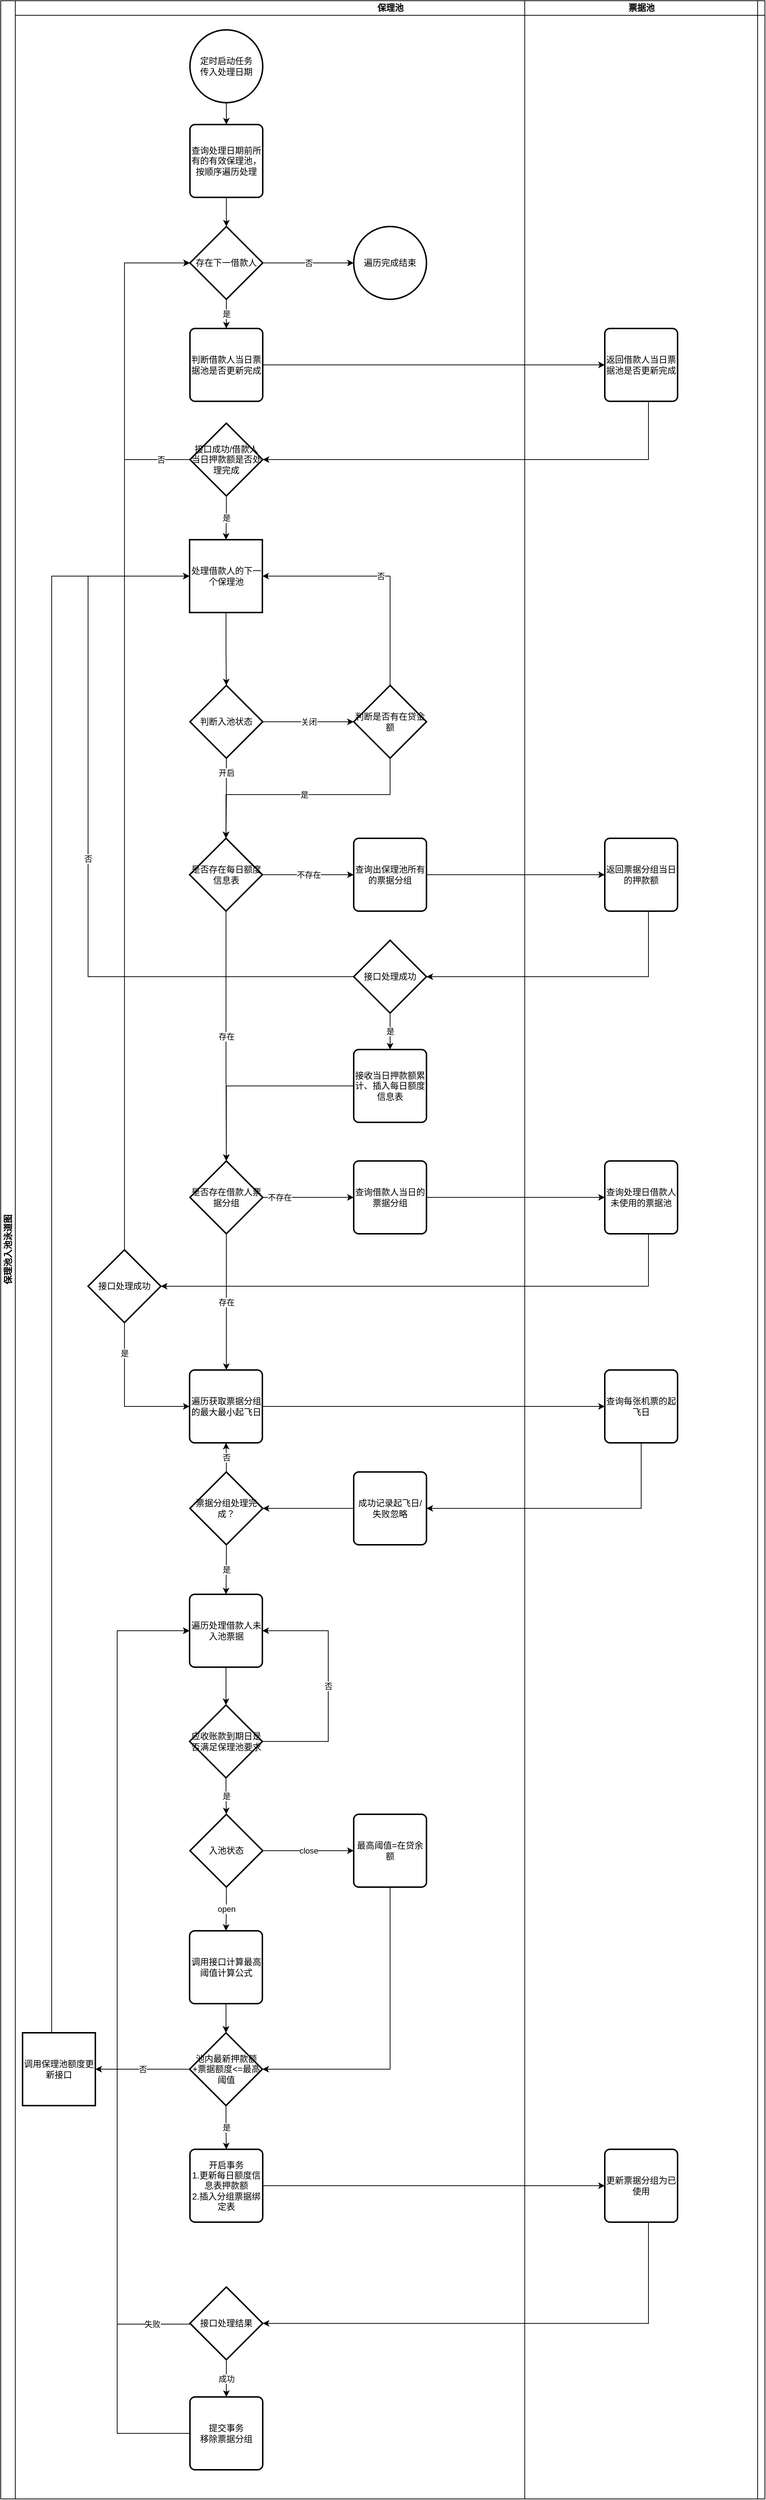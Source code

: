 <mxfile version="12.2.3" type="github" pages="1">
  <diagram id="7cnH-NnOfo04mb4Lqo_o" name="第 1 页">
    <mxGraphModel dx="2260" dy="1171" grid="1" gridSize="10" guides="1" tooltips="1" connect="1" arrows="1" fold="1" page="1" pageScale="1" pageWidth="827" pageHeight="1169" math="0" shadow="0">
      <root>
        <mxCell id="0"/>
        <mxCell id="1" parent="0"/>
        <mxCell id="x9DU3GrfOK3XYPjq0_lk-3" value="保理池入池泳道图" style="swimlane;html=1;childLayout=stackLayout;resizeParent=1;resizeParentMax=0;startSize=20;horizontal=0;horizontalStack=1;" parent="1" vertex="1">
          <mxGeometry x="110" y="60" width="1050" height="3430" as="geometry"/>
        </mxCell>
        <mxCell id="x9DU3GrfOK3XYPjq0_lk-4" value="保理池" style="swimlane;html=1;startSize=20;" parent="x9DU3GrfOK3XYPjq0_lk-3" vertex="1">
          <mxGeometry x="20" width="1030" height="3430" as="geometry"/>
        </mxCell>
        <mxCell id="x9DU3GrfOK3XYPjq0_lk-11" value="" style="edgeStyle=orthogonalEdgeStyle;rounded=0;orthogonalLoop=1;jettySize=auto;html=1;" parent="x9DU3GrfOK3XYPjq0_lk-4" source="x9DU3GrfOK3XYPjq0_lk-9" target="x9DU3GrfOK3XYPjq0_lk-10" edge="1">
          <mxGeometry relative="1" as="geometry"/>
        </mxCell>
        <mxCell id="x9DU3GrfOK3XYPjq0_lk-9" value="定时启动任务&lt;br&gt;传入处理日期" style="strokeWidth=2;html=1;shape=mxgraph.flowchart.start_2;whiteSpace=wrap;" parent="x9DU3GrfOK3XYPjq0_lk-4" vertex="1">
          <mxGeometry x="240" y="40" width="100" height="100" as="geometry"/>
        </mxCell>
        <mxCell id="Mn_wr89FNonFCgA3KKPW-10" value="" style="edgeStyle=orthogonalEdgeStyle;rounded=0;orthogonalLoop=1;jettySize=auto;html=1;" edge="1" parent="x9DU3GrfOK3XYPjq0_lk-4" source="x9DU3GrfOK3XYPjq0_lk-10" target="Mn_wr89FNonFCgA3KKPW-9">
          <mxGeometry relative="1" as="geometry"/>
        </mxCell>
        <mxCell id="x9DU3GrfOK3XYPjq0_lk-10" value="查询处理日期前所有的有效保理池，按顺序遍历处理" style="rounded=1;whiteSpace=wrap;html=1;absoluteArcSize=1;arcSize=14;strokeWidth=2;fontFamily=Helvetica;fontSize=12;fontColor=#000000;align=center;strokeColor=#000000;fillColor=#ffffff;" parent="x9DU3GrfOK3XYPjq0_lk-4" vertex="1">
          <mxGeometry x="240" y="170" width="100" height="100" as="geometry"/>
        </mxCell>
        <mxCell id="Mn_wr89FNonFCgA3KKPW-20" value="遍历完成结束" style="ellipse;whiteSpace=wrap;html=1;aspect=fixed;fontFamily=Helvetica;fontSize=12;fontColor=#000000;align=center;strokeColor=#000000;strokeWidth=2;fillColor=#ffffff;" vertex="1" parent="x9DU3GrfOK3XYPjq0_lk-4">
          <mxGeometry x="465" y="310" width="100" height="100" as="geometry"/>
        </mxCell>
        <mxCell id="Mn_wr89FNonFCgA3KKPW-11" value="是" style="edgeStyle=orthogonalEdgeStyle;rounded=0;orthogonalLoop=1;jettySize=auto;html=1;" edge="1" parent="x9DU3GrfOK3XYPjq0_lk-4" source="Mn_wr89FNonFCgA3KKPW-9" target="Mn_wr89FNonFCgA3KKPW-4">
          <mxGeometry relative="1" as="geometry"/>
        </mxCell>
        <mxCell id="Mn_wr89FNonFCgA3KKPW-22" value="否" style="edgeStyle=orthogonalEdgeStyle;rounded=0;orthogonalLoop=1;jettySize=auto;html=1;" edge="1" parent="x9DU3GrfOK3XYPjq0_lk-4" source="Mn_wr89FNonFCgA3KKPW-9" target="Mn_wr89FNonFCgA3KKPW-20">
          <mxGeometry relative="1" as="geometry"/>
        </mxCell>
        <mxCell id="Mn_wr89FNonFCgA3KKPW-9" value="存在下一借款人" style="rhombus;whiteSpace=wrap;html=1;fontFamily=Helvetica;fontSize=12;fontColor=#000000;align=center;strokeColor=#000000;strokeWidth=2;fillColor=#ffffff;" vertex="1" parent="x9DU3GrfOK3XYPjq0_lk-4">
          <mxGeometry x="240" y="310" width="100" height="100" as="geometry"/>
        </mxCell>
        <mxCell id="wWLqrKQLSOyKj97jagOg-4" value="关闭" style="edgeStyle=orthogonalEdgeStyle;rounded=0;orthogonalLoop=1;jettySize=auto;html=1;" parent="x9DU3GrfOK3XYPjq0_lk-4" source="wWLqrKQLSOyKj97jagOg-1" target="wWLqrKQLSOyKj97jagOg-3" edge="1">
          <mxGeometry relative="1" as="geometry"/>
        </mxCell>
        <mxCell id="wWLqrKQLSOyKj97jagOg-32" value="开启" style="edgeStyle=orthogonalEdgeStyle;rounded=0;orthogonalLoop=1;jettySize=auto;html=1;" parent="x9DU3GrfOK3XYPjq0_lk-4" source="wWLqrKQLSOyKj97jagOg-1" target="wWLqrKQLSOyKj97jagOg-31" edge="1">
          <mxGeometry y="-35" relative="1" as="geometry">
            <mxPoint x="35" y="-35" as="offset"/>
          </mxGeometry>
        </mxCell>
        <mxCell id="wWLqrKQLSOyKj97jagOg-1" value="判断入池状态" style="strokeWidth=2;html=1;shape=mxgraph.flowchart.decision;whiteSpace=wrap;fontFamily=Helvetica;fontSize=12;fontColor=#000000;align=center;strokeColor=#000000;fillColor=#ffffff;" parent="x9DU3GrfOK3XYPjq0_lk-4" vertex="1">
          <mxGeometry x="240" y="940" width="100" height="100" as="geometry"/>
        </mxCell>
        <mxCell id="wWLqrKQLSOyKj97jagOg-56" value="不存在" style="edgeStyle=orthogonalEdgeStyle;rounded=0;orthogonalLoop=1;jettySize=auto;html=1;" parent="x9DU3GrfOK3XYPjq0_lk-4" source="wWLqrKQLSOyKj97jagOg-31" target="wWLqrKQLSOyKj97jagOg-55" edge="1">
          <mxGeometry relative="1" as="geometry">
            <Array as="points">
              <mxPoint x="500" y="1200"/>
            </Array>
          </mxGeometry>
        </mxCell>
        <mxCell id="wWLqrKQLSOyKj97jagOg-98" value="存在" style="edgeStyle=orthogonalEdgeStyle;rounded=0;orthogonalLoop=1;jettySize=auto;html=1;" parent="x9DU3GrfOK3XYPjq0_lk-4" source="wWLqrKQLSOyKj97jagOg-31" target="wWLqrKQLSOyKj97jagOg-90" edge="1">
          <mxGeometry relative="1" as="geometry">
            <Array as="points">
              <mxPoint x="290" y="1460"/>
              <mxPoint x="290" y="1460"/>
            </Array>
          </mxGeometry>
        </mxCell>
        <mxCell id="wWLqrKQLSOyKj97jagOg-31" value="是否存在每日额度信息表" style="strokeWidth=2;html=1;shape=mxgraph.flowchart.decision;whiteSpace=wrap;fontFamily=Helvetica;fontSize=12;fontColor=#000000;align=center;strokeColor=#000000;fillColor=#ffffff;" parent="x9DU3GrfOK3XYPjq0_lk-4" vertex="1">
          <mxGeometry x="239.5" y="1150" width="100" height="100" as="geometry"/>
        </mxCell>
        <mxCell id="wWLqrKQLSOyKj97jagOg-55" value="查询出保理池所有的票据分组" style="rounded=1;whiteSpace=wrap;html=1;absoluteArcSize=1;arcSize=14;strokeWidth=2;fontFamily=Helvetica;fontSize=12;fontColor=#000000;align=center;strokeColor=#000000;fillColor=#ffffff;" parent="x9DU3GrfOK3XYPjq0_lk-4" vertex="1">
          <mxGeometry x="465" y="1150" width="100" height="100" as="geometry"/>
        </mxCell>
        <mxCell id="Mn_wr89FNonFCgA3KKPW-14" value="否" style="edgeStyle=orthogonalEdgeStyle;rounded=0;orthogonalLoop=1;jettySize=auto;html=1;entryX=0;entryY=0.5;entryDx=0;entryDy=0;" edge="1" parent="x9DU3GrfOK3XYPjq0_lk-4" source="wWLqrKQLSOyKj97jagOg-10" target="Mn_wr89FNonFCgA3KKPW-9">
          <mxGeometry x="-0.822" relative="1" as="geometry">
            <Array as="points">
              <mxPoint x="150" y="630"/>
              <mxPoint x="150" y="360"/>
            </Array>
            <mxPoint as="offset"/>
          </mxGeometry>
        </mxCell>
        <mxCell id="Mn_wr89FNonFCgA3KKPW-16" value="是" style="edgeStyle=orthogonalEdgeStyle;rounded=0;orthogonalLoop=1;jettySize=auto;html=1;" edge="1" parent="x9DU3GrfOK3XYPjq0_lk-4" source="wWLqrKQLSOyKj97jagOg-10" target="wWLqrKQLSOyKj97jagOg-15">
          <mxGeometry relative="1" as="geometry"/>
        </mxCell>
        <mxCell id="wWLqrKQLSOyKj97jagOg-10" value="接口成功/借款人当日押款额是否处理完成" style="strokeWidth=2;html=1;shape=mxgraph.flowchart.decision;whiteSpace=wrap;fontFamily=Helvetica;fontSize=12;fontColor=#000000;align=center;strokeColor=#000000;fillColor=#ffffff;" parent="x9DU3GrfOK3XYPjq0_lk-4" vertex="1">
          <mxGeometry x="240" y="580" width="100" height="100" as="geometry"/>
        </mxCell>
        <mxCell id="wWLqrKQLSOyKj97jagOg-61" value="&lt;div&gt;是&lt;/div&gt;" style="edgeStyle=orthogonalEdgeStyle;rounded=0;orthogonalLoop=1;jettySize=auto;html=1;entryX=0.5;entryY=0;entryDx=0;entryDy=0;entryPerimeter=0;" parent="x9DU3GrfOK3XYPjq0_lk-4" source="wWLqrKQLSOyKj97jagOg-3" edge="1" target="wWLqrKQLSOyKj97jagOg-31">
          <mxGeometry relative="1" as="geometry">
            <mxPoint x="339.5" y="1200" as="targetPoint"/>
            <Array as="points">
              <mxPoint x="515" y="1090"/>
              <mxPoint x="290" y="1090"/>
            </Array>
          </mxGeometry>
        </mxCell>
        <mxCell id="Mn_wr89FNonFCgA3KKPW-55" value="否" style="edgeStyle=orthogonalEdgeStyle;rounded=0;orthogonalLoop=1;jettySize=auto;html=1;" edge="1" parent="x9DU3GrfOK3XYPjq0_lk-4" source="wWLqrKQLSOyKj97jagOg-3" target="wWLqrKQLSOyKj97jagOg-15">
          <mxGeometry relative="1" as="geometry">
            <Array as="points">
              <mxPoint x="515" y="790"/>
            </Array>
          </mxGeometry>
        </mxCell>
        <mxCell id="wWLqrKQLSOyKj97jagOg-3" value="判断是否有在贷金额" style="strokeWidth=2;html=1;shape=mxgraph.flowchart.decision;whiteSpace=wrap;fontFamily=Helvetica;fontSize=12;fontColor=#000000;align=center;strokeColor=#000000;fillColor=#ffffff;" parent="x9DU3GrfOK3XYPjq0_lk-4" vertex="1">
          <mxGeometry x="465" y="940" width="100" height="100" as="geometry"/>
        </mxCell>
        <mxCell id="wWLqrKQLSOyKj97jagOg-93" style="edgeStyle=orthogonalEdgeStyle;rounded=0;orthogonalLoop=1;jettySize=auto;html=1;" parent="x9DU3GrfOK3XYPjq0_lk-4" source="wWLqrKQLSOyKj97jagOg-53" target="wWLqrKQLSOyKj97jagOg-90" edge="1">
          <mxGeometry relative="1" as="geometry">
            <Array as="points">
              <mxPoint x="290" y="1490"/>
            </Array>
          </mxGeometry>
        </mxCell>
        <mxCell id="wWLqrKQLSOyKj97jagOg-53" value="接收当日押款额累计、插入每日额度信息表" style="rounded=1;whiteSpace=wrap;html=1;absoluteArcSize=1;arcSize=14;strokeWidth=2;fontFamily=Helvetica;fontSize=12;fontColor=#000000;align=center;strokeColor=#000000;fillColor=#ffffff;" parent="x9DU3GrfOK3XYPjq0_lk-4" vertex="1">
          <mxGeometry x="465" y="1440" width="100" height="100" as="geometry"/>
        </mxCell>
        <mxCell id="Mn_wr89FNonFCgA3KKPW-53" value="是" style="edgeStyle=orthogonalEdgeStyle;rounded=0;orthogonalLoop=1;jettySize=auto;html=1;" edge="1" parent="x9DU3GrfOK3XYPjq0_lk-4" source="Mn_wr89FNonFCgA3KKPW-50" target="wWLqrKQLSOyKj97jagOg-53">
          <mxGeometry relative="1" as="geometry"/>
        </mxCell>
        <mxCell id="Mn_wr89FNonFCgA3KKPW-56" value="&lt;div&gt;否&lt;/div&gt;" style="edgeStyle=orthogonalEdgeStyle;rounded=0;orthogonalLoop=1;jettySize=auto;html=1;" edge="1" parent="x9DU3GrfOK3XYPjq0_lk-4" source="Mn_wr89FNonFCgA3KKPW-50" target="wWLqrKQLSOyKj97jagOg-15">
          <mxGeometry relative="1" as="geometry">
            <Array as="points">
              <mxPoint x="100" y="1340"/>
              <mxPoint x="100" y="790"/>
            </Array>
          </mxGeometry>
        </mxCell>
        <mxCell id="Mn_wr89FNonFCgA3KKPW-50" value="接口处理成功" style="rhombus;whiteSpace=wrap;html=1;fontFamily=Helvetica;fontSize=12;fontColor=#000000;align=center;strokeColor=#000000;strokeWidth=2;fillColor=#ffffff;" vertex="1" parent="x9DU3GrfOK3XYPjq0_lk-4">
          <mxGeometry x="465" y="1290" width="100" height="100" as="geometry"/>
        </mxCell>
        <mxCell id="wWLqrKQLSOyKj97jagOg-70" value="" style="edgeStyle=orthogonalEdgeStyle;rounded=0;orthogonalLoop=1;jettySize=auto;html=1;" parent="x9DU3GrfOK3XYPjq0_lk-4" source="wWLqrKQLSOyKj97jagOg-62" target="wWLqrKQLSOyKj97jagOg-69" edge="1">
          <mxGeometry relative="1" as="geometry"/>
        </mxCell>
        <mxCell id="wWLqrKQLSOyKj97jagOg-62" value="查询借款人当日的票据分组" style="rounded=1;whiteSpace=wrap;html=1;absoluteArcSize=1;arcSize=14;strokeWidth=2;fontFamily=Helvetica;fontSize=12;fontColor=#000000;align=center;strokeColor=#000000;fillColor=#ffffff;" parent="x9DU3GrfOK3XYPjq0_lk-4" vertex="1">
          <mxGeometry x="465" y="1593" width="100" height="100" as="geometry"/>
        </mxCell>
        <mxCell id="Mn_wr89FNonFCgA3KKPW-48" value="是" style="edgeStyle=orthogonalEdgeStyle;rounded=0;orthogonalLoop=1;jettySize=auto;html=1;" edge="1" parent="x9DU3GrfOK3XYPjq0_lk-4" source="Mn_wr89FNonFCgA3KKPW-45" target="wWLqrKQLSOyKj97jagOg-76">
          <mxGeometry x="-0.394" y="-20" relative="1" as="geometry">
            <Array as="points">
              <mxPoint x="150" y="1880"/>
              <mxPoint x="150" y="1880"/>
            </Array>
            <mxPoint x="20" y="-20" as="offset"/>
          </mxGeometry>
        </mxCell>
        <mxCell id="Mn_wr89FNonFCgA3KKPW-49" style="edgeStyle=orthogonalEdgeStyle;rounded=0;orthogonalLoop=1;jettySize=auto;html=1;" edge="1" parent="x9DU3GrfOK3XYPjq0_lk-4" source="Mn_wr89FNonFCgA3KKPW-45" target="Mn_wr89FNonFCgA3KKPW-9">
          <mxGeometry relative="1" as="geometry">
            <mxPoint x="140" y="400" as="targetPoint"/>
            <Array as="points">
              <mxPoint x="150" y="360"/>
            </Array>
          </mxGeometry>
        </mxCell>
        <mxCell id="Mn_wr89FNonFCgA3KKPW-45" value="接口处理成功" style="rhombus;whiteSpace=wrap;html=1;fontFamily=Helvetica;fontSize=12;fontColor=#000000;align=center;strokeColor=#000000;strokeWidth=2;fillColor=#ffffff;" vertex="1" parent="x9DU3GrfOK3XYPjq0_lk-4">
          <mxGeometry x="100" y="1715" width="100" height="100" as="geometry"/>
        </mxCell>
        <mxCell id="x9DU3GrfOK3XYPjq0_lk-5" value="票据池" style="swimlane;html=1;startSize=20;" parent="x9DU3GrfOK3XYPjq0_lk-4" vertex="1">
          <mxGeometry x="700" width="320" height="3430" as="geometry"/>
        </mxCell>
        <mxCell id="wWLqrKQLSOyKj97jagOg-22" value="返回借款人当日票据池是否更新完成" style="rounded=1;whiteSpace=wrap;html=1;absoluteArcSize=1;arcSize=14;strokeWidth=2;fontFamily=Helvetica;fontSize=12;fontColor=#000000;align=center;strokeColor=#000000;fillColor=#ffffff;" parent="x9DU3GrfOK3XYPjq0_lk-5" vertex="1">
          <mxGeometry x="110" y="450" width="100" height="100" as="geometry"/>
        </mxCell>
        <mxCell id="wWLqrKQLSOyKj97jagOg-34" value="返回票据分组当日的押款额" style="rounded=1;whiteSpace=wrap;html=1;absoluteArcSize=1;arcSize=14;strokeWidth=2;fontFamily=Helvetica;fontSize=12;fontColor=#000000;align=center;strokeColor=#000000;fillColor=#ffffff;" parent="x9DU3GrfOK3XYPjq0_lk-5" vertex="1">
          <mxGeometry x="110" y="1150" width="100" height="100" as="geometry"/>
        </mxCell>
        <mxCell id="wWLqrKQLSOyKj97jagOg-69" value="查询处理日借款人未使用的票据池" style="rounded=1;whiteSpace=wrap;html=1;absoluteArcSize=1;arcSize=14;strokeWidth=2;fontFamily=Helvetica;fontSize=12;fontColor=#000000;align=center;strokeColor=#000000;fillColor=#ffffff;" parent="x9DU3GrfOK3XYPjq0_lk-5" vertex="1">
          <mxGeometry x="110" y="1593" width="100" height="100" as="geometry"/>
        </mxCell>
        <mxCell id="wWLqrKQLSOyKj97jagOg-81" value="查询每张机票的起飞日" style="rounded=1;whiteSpace=wrap;html=1;absoluteArcSize=1;arcSize=14;strokeWidth=2;fontFamily=Helvetica;fontSize=12;fontColor=#000000;align=center;strokeColor=#000000;fillColor=#ffffff;" parent="x9DU3GrfOK3XYPjq0_lk-5" vertex="1">
          <mxGeometry x="110" y="1880" width="100" height="100" as="geometry"/>
        </mxCell>
        <mxCell id="wWLqrKQLSOyKj97jagOg-117" value="更新票据分组为已使用" style="rounded=1;whiteSpace=wrap;html=1;absoluteArcSize=1;arcSize=14;strokeWidth=2;fontFamily=Helvetica;fontSize=12;fontColor=#000000;align=center;strokeColor=#000000;fillColor=#ffffff;" parent="x9DU3GrfOK3XYPjq0_lk-5" vertex="1">
          <mxGeometry x="110" y="2950" width="100" height="100" as="geometry"/>
        </mxCell>
        <mxCell id="wWLqrKQLSOyKj97jagOg-57" style="edgeStyle=orthogonalEdgeStyle;rounded=0;orthogonalLoop=1;jettySize=auto;html=1;" parent="x9DU3GrfOK3XYPjq0_lk-4" source="wWLqrKQLSOyKj97jagOg-55" target="wWLqrKQLSOyKj97jagOg-34" edge="1">
          <mxGeometry relative="1" as="geometry"/>
        </mxCell>
        <mxCell id="wWLqrKQLSOyKj97jagOg-82" value="" style="edgeStyle=orthogonalEdgeStyle;rounded=0;orthogonalLoop=1;jettySize=auto;html=1;" parent="x9DU3GrfOK3XYPjq0_lk-4" source="wWLqrKQLSOyKj97jagOg-76" target="wWLqrKQLSOyKj97jagOg-81" edge="1">
          <mxGeometry relative="1" as="geometry"/>
        </mxCell>
        <mxCell id="wWLqrKQLSOyKj97jagOg-76" value="遍历获取票据分组的最大最小起飞日" style="rounded=1;whiteSpace=wrap;html=1;absoluteArcSize=1;arcSize=14;strokeWidth=2;fontFamily=Helvetica;fontSize=12;fontColor=#000000;align=center;strokeColor=#000000;fillColor=#ffffff;" parent="x9DU3GrfOK3XYPjq0_lk-4" vertex="1">
          <mxGeometry x="239.5" y="1880" width="100" height="100" as="geometry"/>
        </mxCell>
        <mxCell id="wWLqrKQLSOyKj97jagOg-94" value="不存在" style="edgeStyle=orthogonalEdgeStyle;rounded=0;orthogonalLoop=1;jettySize=auto;html=1;" parent="x9DU3GrfOK3XYPjq0_lk-4" source="wWLqrKQLSOyKj97jagOg-90" target="wWLqrKQLSOyKj97jagOg-62" edge="1">
          <mxGeometry x="-0.629" relative="1" as="geometry">
            <Array as="points">
              <mxPoint x="340" y="1643"/>
              <mxPoint x="340" y="1643"/>
            </Array>
            <mxPoint as="offset"/>
          </mxGeometry>
        </mxCell>
        <mxCell id="wWLqrKQLSOyKj97jagOg-95" value="存在" style="edgeStyle=orthogonalEdgeStyle;rounded=0;orthogonalLoop=1;jettySize=auto;html=1;" parent="x9DU3GrfOK3XYPjq0_lk-4" source="wWLqrKQLSOyKj97jagOg-90" target="wWLqrKQLSOyKj97jagOg-76" edge="1">
          <mxGeometry relative="1" as="geometry">
            <mxPoint x="130" y="1853" as="targetPoint"/>
            <Array as="points">
              <mxPoint x="290" y="1890"/>
              <mxPoint x="290" y="1890"/>
            </Array>
          </mxGeometry>
        </mxCell>
        <mxCell id="wWLqrKQLSOyKj97jagOg-90" value="是否存在借款人票据分组" style="strokeWidth=2;html=1;shape=mxgraph.flowchart.decision;whiteSpace=wrap;fontFamily=Helvetica;fontSize=12;fontColor=#000000;align=center;strokeColor=#000000;fillColor=#ffffff;" parent="x9DU3GrfOK3XYPjq0_lk-4" vertex="1">
          <mxGeometry x="240" y="1593" width="100" height="100" as="geometry"/>
        </mxCell>
        <mxCell id="Mn_wr89FNonFCgA3KKPW-31" value="" style="edgeStyle=orthogonalEdgeStyle;rounded=0;orthogonalLoop=1;jettySize=auto;html=1;" edge="1" parent="x9DU3GrfOK3XYPjq0_lk-4" source="wWLqrKQLSOyKj97jagOg-85" target="Mn_wr89FNonFCgA3KKPW-30">
          <mxGeometry relative="1" as="geometry"/>
        </mxCell>
        <mxCell id="wWLqrKQLSOyKj97jagOg-85" value="成功记录起飞日/失败忽略" style="rounded=1;whiteSpace=wrap;html=1;absoluteArcSize=1;arcSize=14;strokeWidth=2;fontFamily=Helvetica;fontSize=12;fontColor=#000000;align=center;strokeColor=#000000;fillColor=#ffffff;direction=south;" parent="x9DU3GrfOK3XYPjq0_lk-4" vertex="1">
          <mxGeometry x="465" y="2020" width="100" height="100" as="geometry"/>
        </mxCell>
        <mxCell id="Mn_wr89FNonFCgA3KKPW-32" value="否" style="edgeStyle=orthogonalEdgeStyle;rounded=0;orthogonalLoop=1;jettySize=auto;html=1;entryX=0.5;entryY=1;entryDx=0;entryDy=0;" edge="1" parent="x9DU3GrfOK3XYPjq0_lk-4" source="Mn_wr89FNonFCgA3KKPW-30" target="wWLqrKQLSOyKj97jagOg-76">
          <mxGeometry relative="1" as="geometry"/>
        </mxCell>
        <mxCell id="Mn_wr89FNonFCgA3KKPW-33" value="是" style="edgeStyle=orthogonalEdgeStyle;rounded=0;orthogonalLoop=1;jettySize=auto;html=1;" edge="1" parent="x9DU3GrfOK3XYPjq0_lk-4" source="Mn_wr89FNonFCgA3KKPW-30" target="Mn_wr89FNonFCgA3KKPW-25">
          <mxGeometry relative="1" as="geometry"/>
        </mxCell>
        <mxCell id="Mn_wr89FNonFCgA3KKPW-30" value="&lt;div&gt;票据分组处理完成？&lt;/div&gt;" style="rhombus;whiteSpace=wrap;html=1;fontFamily=Helvetica;fontSize=12;fontColor=#000000;align=center;strokeColor=#000000;strokeWidth=2;fillColor=#ffffff;" vertex="1" parent="x9DU3GrfOK3XYPjq0_lk-4">
          <mxGeometry x="240" y="2020" width="100" height="100" as="geometry"/>
        </mxCell>
        <mxCell id="Mn_wr89FNonFCgA3KKPW-28" style="edgeStyle=orthogonalEdgeStyle;rounded=0;orthogonalLoop=1;jettySize=auto;html=1;" edge="1" parent="x9DU3GrfOK3XYPjq0_lk-4" source="Mn_wr89FNonFCgA3KKPW-25" target="wWLqrKQLSOyKj97jagOg-99">
          <mxGeometry relative="1" as="geometry"/>
        </mxCell>
        <mxCell id="Mn_wr89FNonFCgA3KKPW-25" value="&lt;div&gt;遍历处理借款人未入池票据&lt;/div&gt;" style="rounded=1;whiteSpace=wrap;html=1;absoluteArcSize=1;arcSize=14;strokeWidth=2;fontFamily=Helvetica;fontSize=12;fontColor=#000000;align=center;strokeColor=#000000;fillColor=#ffffff;direction=south;" vertex="1" parent="x9DU3GrfOK3XYPjq0_lk-4">
          <mxGeometry x="239.5" y="2188" width="100" height="100" as="geometry"/>
        </mxCell>
        <mxCell id="wWLqrKQLSOyKj97jagOg-103" value="是" style="edgeStyle=orthogonalEdgeStyle;rounded=0;orthogonalLoop=1;jettySize=auto;html=1;" parent="x9DU3GrfOK3XYPjq0_lk-4" source="wWLqrKQLSOyKj97jagOg-99" target="wWLqrKQLSOyKj97jagOg-102" edge="1">
          <mxGeometry relative="1" as="geometry"/>
        </mxCell>
        <mxCell id="Mn_wr89FNonFCgA3KKPW-34" value="否" style="edgeStyle=orthogonalEdgeStyle;rounded=0;orthogonalLoop=1;jettySize=auto;html=1;entryX=0.5;entryY=0;entryDx=0;entryDy=0;" edge="1" parent="x9DU3GrfOK3XYPjq0_lk-4" source="wWLqrKQLSOyKj97jagOg-99" target="Mn_wr89FNonFCgA3KKPW-25">
          <mxGeometry relative="1" as="geometry">
            <Array as="points">
              <mxPoint x="430" y="2390"/>
              <mxPoint x="430" y="2238"/>
            </Array>
          </mxGeometry>
        </mxCell>
        <mxCell id="wWLqrKQLSOyKj97jagOg-99" value="应收账款到期日是否满足保理池要求" style="strokeWidth=2;html=1;shape=mxgraph.flowchart.decision;whiteSpace=wrap;fontFamily=Helvetica;fontSize=12;fontColor=#000000;align=center;strokeColor=#000000;fillColor=#ffffff;" parent="x9DU3GrfOK3XYPjq0_lk-4" vertex="1">
          <mxGeometry x="239.5" y="2340" width="100" height="100" as="geometry"/>
        </mxCell>
        <mxCell id="wWLqrKQLSOyKj97jagOg-105" value="open" style="edgeStyle=orthogonalEdgeStyle;rounded=0;orthogonalLoop=1;jettySize=auto;html=1;" parent="x9DU3GrfOK3XYPjq0_lk-4" source="wWLqrKQLSOyKj97jagOg-102" target="wWLqrKQLSOyKj97jagOg-104" edge="1">
          <mxGeometry relative="1" as="geometry"/>
        </mxCell>
        <mxCell id="wWLqrKQLSOyKj97jagOg-107" value="close" style="edgeStyle=orthogonalEdgeStyle;rounded=0;orthogonalLoop=1;jettySize=auto;html=1;" parent="x9DU3GrfOK3XYPjq0_lk-4" source="wWLqrKQLSOyKj97jagOg-102" target="wWLqrKQLSOyKj97jagOg-106" edge="1">
          <mxGeometry relative="1" as="geometry"/>
        </mxCell>
        <mxCell id="wWLqrKQLSOyKj97jagOg-102" value="入池状态" style="strokeWidth=2;html=1;shape=mxgraph.flowchart.decision;whiteSpace=wrap;fontFamily=Helvetica;fontSize=12;fontColor=#000000;align=center;strokeColor=#000000;fillColor=#ffffff;" parent="x9DU3GrfOK3XYPjq0_lk-4" vertex="1">
          <mxGeometry x="240" y="2490" width="100" height="100" as="geometry"/>
        </mxCell>
        <mxCell id="wWLqrKQLSOyKj97jagOg-110" style="edgeStyle=orthogonalEdgeStyle;rounded=0;orthogonalLoop=1;jettySize=auto;html=1;" parent="x9DU3GrfOK3XYPjq0_lk-4" source="wWLqrKQLSOyKj97jagOg-104" target="wWLqrKQLSOyKj97jagOg-108" edge="1">
          <mxGeometry relative="1" as="geometry"/>
        </mxCell>
        <mxCell id="wWLqrKQLSOyKj97jagOg-112" style="edgeStyle=orthogonalEdgeStyle;rounded=0;orthogonalLoop=1;jettySize=auto;html=1;" parent="x9DU3GrfOK3XYPjq0_lk-4" source="wWLqrKQLSOyKj97jagOg-106" target="wWLqrKQLSOyKj97jagOg-108" edge="1">
          <mxGeometry relative="1" as="geometry">
            <Array as="points">
              <mxPoint x="515" y="2840"/>
            </Array>
          </mxGeometry>
        </mxCell>
        <mxCell id="wWLqrKQLSOyKj97jagOg-106" value="最高阈值=在贷余额" style="rounded=1;whiteSpace=wrap;html=1;absoluteArcSize=1;arcSize=14;strokeWidth=2;fontFamily=Helvetica;fontSize=12;fontColor=#000000;align=center;strokeColor=#000000;fillColor=#ffffff;" parent="x9DU3GrfOK3XYPjq0_lk-4" vertex="1">
          <mxGeometry x="465" y="2490" width="100" height="100" as="geometry"/>
        </mxCell>
        <mxCell id="wWLqrKQLSOyKj97jagOg-109" value="" style="edgeStyle=orthogonalEdgeStyle;rounded=0;orthogonalLoop=1;jettySize=auto;html=1;" parent="x9DU3GrfOK3XYPjq0_lk-4" source="wWLqrKQLSOyKj97jagOg-104" target="wWLqrKQLSOyKj97jagOg-108" edge="1">
          <mxGeometry relative="1" as="geometry"/>
        </mxCell>
        <mxCell id="Mn_wr89FNonFCgA3KKPW-35" style="edgeStyle=orthogonalEdgeStyle;rounded=0;orthogonalLoop=1;jettySize=auto;html=1;entryX=0;entryY=0.5;entryDx=0;entryDy=0;" edge="1" parent="x9DU3GrfOK3XYPjq0_lk-4" source="Mn_wr89FNonFCgA3KKPW-39" target="wWLqrKQLSOyKj97jagOg-15">
          <mxGeometry relative="1" as="geometry">
            <mxPoint x="70" y="2750" as="sourcePoint"/>
            <Array as="points">
              <mxPoint x="50" y="790"/>
            </Array>
          </mxGeometry>
        </mxCell>
        <mxCell id="Mn_wr89FNonFCgA3KKPW-36" value="是" style="edgeStyle=orthogonalEdgeStyle;rounded=0;orthogonalLoop=1;jettySize=auto;html=1;" edge="1" parent="x9DU3GrfOK3XYPjq0_lk-4" source="wWLqrKQLSOyKj97jagOg-108" target="wWLqrKQLSOyKj97jagOg-115">
          <mxGeometry relative="1" as="geometry"/>
        </mxCell>
        <mxCell id="Mn_wr89FNonFCgA3KKPW-40" value="否" style="edgeStyle=orthogonalEdgeStyle;rounded=0;orthogonalLoop=1;jettySize=auto;html=1;" edge="1" parent="x9DU3GrfOK3XYPjq0_lk-4" source="wWLqrKQLSOyKj97jagOg-108" target="Mn_wr89FNonFCgA3KKPW-39">
          <mxGeometry relative="1" as="geometry"/>
        </mxCell>
        <mxCell id="wWLqrKQLSOyKj97jagOg-108" value="池内最新押款额+票据额度&amp;lt;=最高阈值" style="rhombus;whiteSpace=wrap;html=1;fontFamily=Helvetica;fontSize=12;fontColor=#000000;align=center;strokeColor=#000000;strokeWidth=2;fillColor=#ffffff;" parent="x9DU3GrfOK3XYPjq0_lk-4" vertex="1">
          <mxGeometry x="239.5" y="2790" width="100" height="100" as="geometry"/>
        </mxCell>
        <mxCell id="Mn_wr89FNonFCgA3KKPW-39" value="调用保理池额度更新接口" style="whiteSpace=wrap;html=1;aspect=fixed;fontFamily=Helvetica;fontSize=12;fontColor=#000000;align=center;strokeColor=#000000;strokeWidth=2;fillColor=#ffffff;" vertex="1" parent="x9DU3GrfOK3XYPjq0_lk-4">
          <mxGeometry x="10" y="2790" width="100" height="100" as="geometry"/>
        </mxCell>
        <mxCell id="wWLqrKQLSOyKj97jagOg-118" value="" style="edgeStyle=orthogonalEdgeStyle;rounded=0;orthogonalLoop=1;jettySize=auto;html=1;" parent="x9DU3GrfOK3XYPjq0_lk-4" source="wWLqrKQLSOyKj97jagOg-115" target="wWLqrKQLSOyKj97jagOg-117" edge="1">
          <mxGeometry relative="1" as="geometry"/>
        </mxCell>
        <mxCell id="wWLqrKQLSOyKj97jagOg-115" value="&lt;div&gt;开启事务&lt;br&gt;&lt;/div&gt;&lt;div&gt;1.更新每日额度信息表押款额&lt;/div&gt;&lt;div&gt;2.插入分组票据绑定表&lt;br&gt;&lt;/div&gt;" style="rounded=1;whiteSpace=wrap;html=1;absoluteArcSize=1;arcSize=14;strokeWidth=2;fontFamily=Helvetica;fontSize=12;fontColor=#000000;align=center;strokeColor=#000000;fillColor=#ffffff;" parent="x9DU3GrfOK3XYPjq0_lk-4" vertex="1">
          <mxGeometry x="240" y="2950" width="100" height="100" as="geometry"/>
        </mxCell>
        <mxCell id="wWLqrKQLSOyKj97jagOg-86" value="" style="edgeStyle=orthogonalEdgeStyle;rounded=0;orthogonalLoop=1;jettySize=auto;html=1;" parent="x9DU3GrfOK3XYPjq0_lk-4" source="wWLqrKQLSOyKj97jagOg-81" target="wWLqrKQLSOyKj97jagOg-85" edge="1">
          <mxGeometry relative="1" as="geometry">
            <Array as="points">
              <mxPoint x="860" y="2070"/>
            </Array>
          </mxGeometry>
        </mxCell>
        <mxCell id="wWLqrKQLSOyKj97jagOg-104" value="调用接口计算最高阈值计算公式" style="rounded=1;whiteSpace=wrap;html=1;absoluteArcSize=1;arcSize=14;strokeWidth=2;fontFamily=Helvetica;fontSize=12;fontColor=#000000;align=center;strokeColor=#000000;fillColor=#ffffff;" parent="x9DU3GrfOK3XYPjq0_lk-4" vertex="1">
          <mxGeometry x="239.5" y="2650" width="100" height="100" as="geometry"/>
        </mxCell>
        <mxCell id="wWLqrKQLSOyKj97jagOg-127" value="成功" style="edgeStyle=orthogonalEdgeStyle;rounded=0;orthogonalLoop=1;jettySize=auto;html=1;" parent="x9DU3GrfOK3XYPjq0_lk-4" source="wWLqrKQLSOyKj97jagOg-119" target="wWLqrKQLSOyKj97jagOg-126" edge="1">
          <mxGeometry relative="1" as="geometry">
            <mxPoint x="139.5" y="3189" as="targetPoint"/>
          </mxGeometry>
        </mxCell>
        <mxCell id="Mn_wr89FNonFCgA3KKPW-41" value="失败" style="edgeStyle=orthogonalEdgeStyle;rounded=0;orthogonalLoop=1;jettySize=auto;html=1;" edge="1" parent="x9DU3GrfOK3XYPjq0_lk-4" source="wWLqrKQLSOyKj97jagOg-119" target="Mn_wr89FNonFCgA3KKPW-25">
          <mxGeometry x="-0.909" relative="1" as="geometry">
            <Array as="points">
              <mxPoint x="140" y="3190"/>
              <mxPoint x="140" y="2238"/>
            </Array>
            <mxPoint as="offset"/>
          </mxGeometry>
        </mxCell>
        <mxCell id="wWLqrKQLSOyKj97jagOg-119" value="接口处理结果" style="strokeWidth=2;html=1;shape=mxgraph.flowchart.decision;whiteSpace=wrap;fontFamily=Helvetica;fontSize=12;fontColor=#000000;align=center;strokeColor=#000000;fillColor=#ffffff;" parent="x9DU3GrfOK3XYPjq0_lk-4" vertex="1">
          <mxGeometry x="240" y="3139" width="100" height="100" as="geometry"/>
        </mxCell>
        <mxCell id="Mn_wr89FNonFCgA3KKPW-37" style="edgeStyle=orthogonalEdgeStyle;rounded=0;orthogonalLoop=1;jettySize=auto;html=1;" edge="1" parent="x9DU3GrfOK3XYPjq0_lk-4" source="wWLqrKQLSOyKj97jagOg-126" target="Mn_wr89FNonFCgA3KKPW-25">
          <mxGeometry relative="1" as="geometry">
            <Array as="points">
              <mxPoint x="140" y="2238"/>
            </Array>
          </mxGeometry>
        </mxCell>
        <mxCell id="wWLqrKQLSOyKj97jagOg-126" value="提交事务&lt;br&gt;&lt;div&gt;移除票据分组&lt;/div&gt;" style="rounded=1;whiteSpace=wrap;html=1;absoluteArcSize=1;arcSize=14;strokeWidth=2;fontFamily=Helvetica;fontSize=12;fontColor=#000000;align=center;strokeColor=#000000;fillColor=#ffffff;" parent="x9DU3GrfOK3XYPjq0_lk-4" vertex="1">
          <mxGeometry x="240" y="3290" width="100" height="100" as="geometry"/>
        </mxCell>
        <mxCell id="wWLqrKQLSOyKj97jagOg-120" value="" style="edgeStyle=orthogonalEdgeStyle;rounded=0;orthogonalLoop=1;jettySize=auto;html=1;" parent="x9DU3GrfOK3XYPjq0_lk-4" source="wWLqrKQLSOyKj97jagOg-117" target="wWLqrKQLSOyKj97jagOg-119" edge="1">
          <mxGeometry relative="1" as="geometry">
            <Array as="points">
              <mxPoint x="870" y="3189"/>
            </Array>
          </mxGeometry>
        </mxCell>
        <mxCell id="Mn_wr89FNonFCgA3KKPW-7" style="edgeStyle=orthogonalEdgeStyle;rounded=0;orthogonalLoop=1;jettySize=auto;html=1;" edge="1" parent="x9DU3GrfOK3XYPjq0_lk-4" source="Mn_wr89FNonFCgA3KKPW-4" target="wWLqrKQLSOyKj97jagOg-22">
          <mxGeometry relative="1" as="geometry"/>
        </mxCell>
        <mxCell id="Mn_wr89FNonFCgA3KKPW-4" value="判断借款人当日票据池是否更新完成" style="rounded=1;whiteSpace=wrap;html=1;absoluteArcSize=1;arcSize=14;strokeWidth=2;fontFamily=Helvetica;fontSize=12;fontColor=#000000;align=center;strokeColor=#000000;fillColor=#ffffff;" vertex="1" parent="x9DU3GrfOK3XYPjq0_lk-4">
          <mxGeometry x="240" y="450" width="100" height="100" as="geometry"/>
        </mxCell>
        <mxCell id="Mn_wr89FNonFCgA3KKPW-19" style="edgeStyle=orthogonalEdgeStyle;rounded=0;orthogonalLoop=1;jettySize=auto;html=1;" edge="1" parent="x9DU3GrfOK3XYPjq0_lk-4" source="wWLqrKQLSOyKj97jagOg-15" target="wWLqrKQLSOyKj97jagOg-1">
          <mxGeometry relative="1" as="geometry"/>
        </mxCell>
        <mxCell id="wWLqrKQLSOyKj97jagOg-15" value="&lt;div&gt;处理借款人的下一个保理池&lt;/div&gt;" style="whiteSpace=wrap;html=1;aspect=fixed;fontFamily=Helvetica;fontSize=12;fontColor=#000000;align=center;strokeColor=#000000;strokeWidth=2;fillColor=#ffffff;" parent="x9DU3GrfOK3XYPjq0_lk-4" vertex="1">
          <mxGeometry x="239.5" y="740" width="100" height="100" as="geometry"/>
        </mxCell>
        <mxCell id="Mn_wr89FNonFCgA3KKPW-13" style="edgeStyle=orthogonalEdgeStyle;rounded=0;orthogonalLoop=1;jettySize=auto;html=1;" edge="1" parent="x9DU3GrfOK3XYPjq0_lk-4" source="wWLqrKQLSOyKj97jagOg-22" target="wWLqrKQLSOyKj97jagOg-10">
          <mxGeometry relative="1" as="geometry">
            <Array as="points">
              <mxPoint x="870" y="630"/>
            </Array>
          </mxGeometry>
        </mxCell>
        <mxCell id="Mn_wr89FNonFCgA3KKPW-47" style="edgeStyle=orthogonalEdgeStyle;rounded=0;orthogonalLoop=1;jettySize=auto;html=1;" edge="1" parent="x9DU3GrfOK3XYPjq0_lk-4" source="wWLqrKQLSOyKj97jagOg-69" target="Mn_wr89FNonFCgA3KKPW-45">
          <mxGeometry relative="1" as="geometry">
            <Array as="points">
              <mxPoint x="870" y="1765"/>
            </Array>
          </mxGeometry>
        </mxCell>
        <mxCell id="Mn_wr89FNonFCgA3KKPW-52" style="edgeStyle=orthogonalEdgeStyle;rounded=0;orthogonalLoop=1;jettySize=auto;html=1;" edge="1" parent="x9DU3GrfOK3XYPjq0_lk-4" source="wWLqrKQLSOyKj97jagOg-34" target="Mn_wr89FNonFCgA3KKPW-50">
          <mxGeometry relative="1" as="geometry">
            <Array as="points">
              <mxPoint x="870" y="1340"/>
            </Array>
          </mxGeometry>
        </mxCell>
      </root>
    </mxGraphModel>
  </diagram>
</mxfile>
